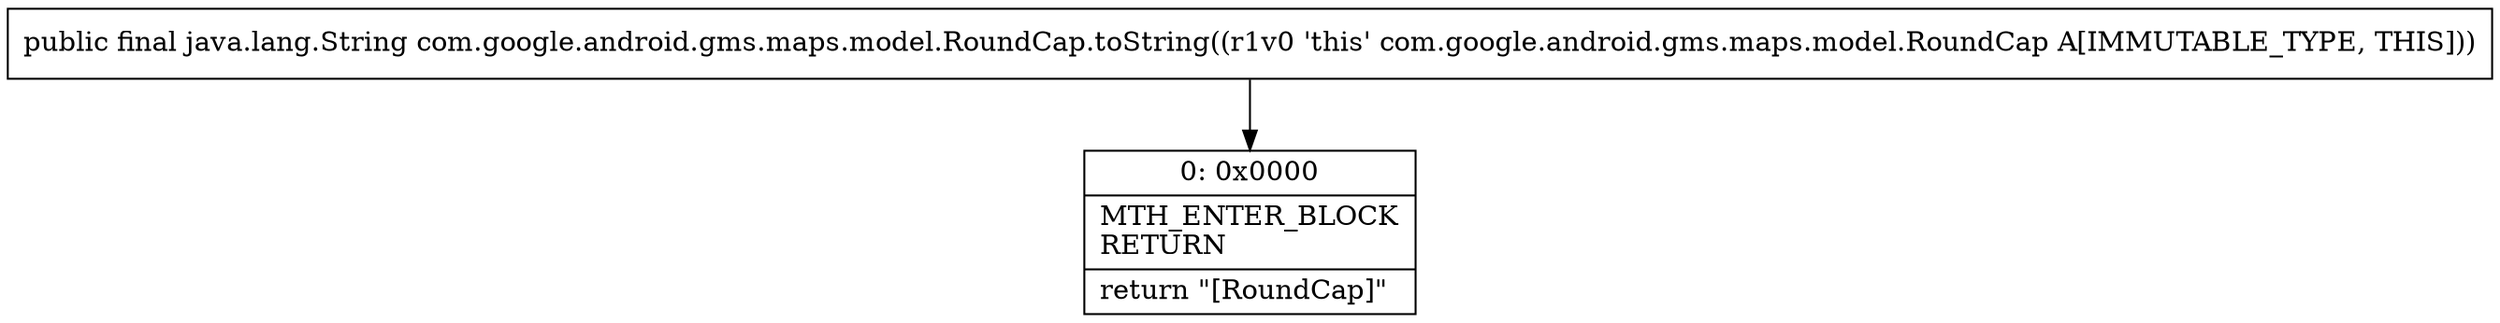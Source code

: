 digraph "CFG forcom.google.android.gms.maps.model.RoundCap.toString()Ljava\/lang\/String;" {
Node_0 [shape=record,label="{0\:\ 0x0000|MTH_ENTER_BLOCK\lRETURN\l|return \"[RoundCap]\"\l}"];
MethodNode[shape=record,label="{public final java.lang.String com.google.android.gms.maps.model.RoundCap.toString((r1v0 'this' com.google.android.gms.maps.model.RoundCap A[IMMUTABLE_TYPE, THIS])) }"];
MethodNode -> Node_0;
}

